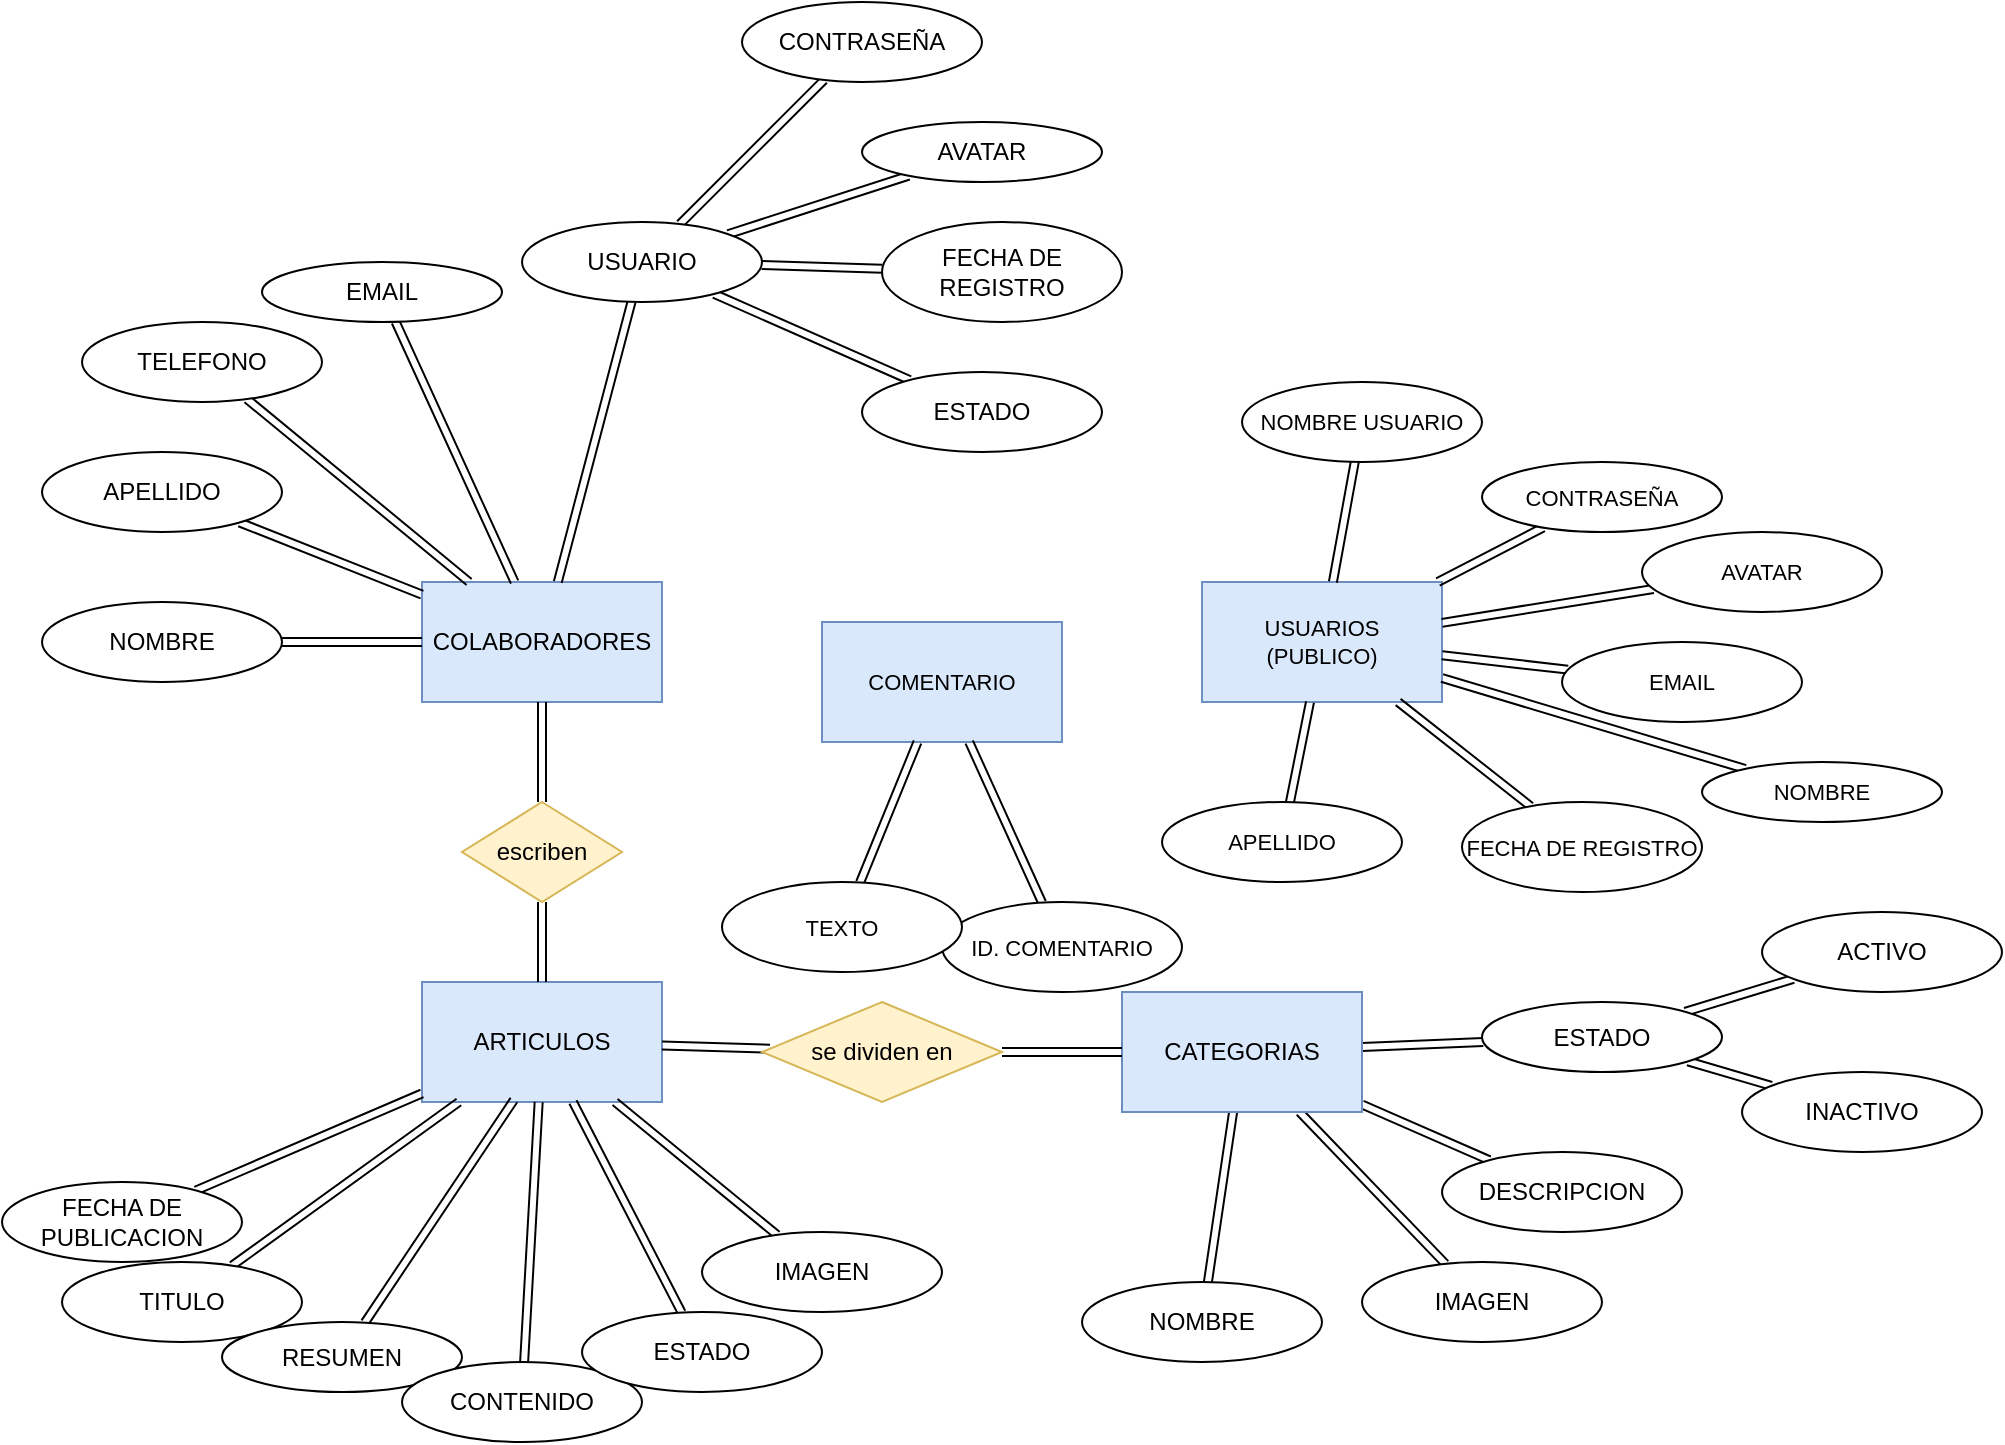 <mxfile version="21.3.2" type="github">
  <diagram name="Página-1" id="MAWcZr7gNyCnPVqW4qMv">
    <mxGraphModel dx="1648" dy="746" grid="1" gridSize="10" guides="1" tooltips="1" connect="1" arrows="1" fold="1" page="1" pageScale="1" pageWidth="827" pageHeight="1169" math="0" shadow="0">
      <root>
        <mxCell id="0" />
        <mxCell id="1" parent="0" />
        <mxCell id="kaFf4kRh5IlnlxzWk7b9-1" value="COLABORADORES" style="rounded=0;whiteSpace=wrap;html=1;fillColor=#dae8fc;strokeColor=#6c8ebf;" vertex="1" parent="1">
          <mxGeometry x="-10" y="430" width="120" height="60" as="geometry" />
        </mxCell>
        <mxCell id="kaFf4kRh5IlnlxzWk7b9-2" value="ARTICULOS" style="rounded=0;whiteSpace=wrap;html=1;fillColor=#dae8fc;strokeColor=#6c8ebf;" vertex="1" parent="1">
          <mxGeometry x="-10" y="630" width="120" height="60" as="geometry" />
        </mxCell>
        <mxCell id="kaFf4kRh5IlnlxzWk7b9-33" style="rounded=0;orthogonalLoop=1;jettySize=auto;html=1;shape=link;" edge="1" parent="1" source="kaFf4kRh5IlnlxzWk7b9-3" target="kaFf4kRh5IlnlxzWk7b9-25">
          <mxGeometry relative="1" as="geometry" />
        </mxCell>
        <mxCell id="kaFf4kRh5IlnlxzWk7b9-34" style="rounded=0;orthogonalLoop=1;jettySize=auto;html=1;shape=link;" edge="1" parent="1" source="kaFf4kRh5IlnlxzWk7b9-3" target="kaFf4kRh5IlnlxzWk7b9-23">
          <mxGeometry relative="1" as="geometry" />
        </mxCell>
        <mxCell id="kaFf4kRh5IlnlxzWk7b9-35" style="rounded=0;orthogonalLoop=1;jettySize=auto;html=1;shape=link;" edge="1" parent="1" source="kaFf4kRh5IlnlxzWk7b9-3" target="kaFf4kRh5IlnlxzWk7b9-24">
          <mxGeometry relative="1" as="geometry" />
        </mxCell>
        <mxCell id="kaFf4kRh5IlnlxzWk7b9-36" style="rounded=0;orthogonalLoop=1;jettySize=auto;html=1;shape=link;" edge="1" parent="1" source="kaFf4kRh5IlnlxzWk7b9-3" target="kaFf4kRh5IlnlxzWk7b9-22">
          <mxGeometry relative="1" as="geometry" />
        </mxCell>
        <mxCell id="kaFf4kRh5IlnlxzWk7b9-3" value="CATEGORIAS" style="rounded=0;whiteSpace=wrap;html=1;fillColor=#dae8fc;strokeColor=#6c8ebf;" vertex="1" parent="1">
          <mxGeometry x="340" y="635" width="120" height="60" as="geometry" />
        </mxCell>
        <mxCell id="kaFf4kRh5IlnlxzWk7b9-48" style="edgeStyle=none;shape=link;rounded=0;orthogonalLoop=1;jettySize=auto;html=1;entryX=0;entryY=0.5;entryDx=0;entryDy=0;labelBackgroundColor=default;strokeColor=default;fontFamily=Helvetica;fontSize=11;fontColor=default;endArrow=classic;" edge="1" parent="1" source="kaFf4kRh5IlnlxzWk7b9-4" target="kaFf4kRh5IlnlxzWk7b9-1">
          <mxGeometry relative="1" as="geometry" />
        </mxCell>
        <mxCell id="kaFf4kRh5IlnlxzWk7b9-4" value="NOMBRE" style="ellipse;whiteSpace=wrap;html=1;" vertex="1" parent="1">
          <mxGeometry x="-200" y="440" width="120" height="40" as="geometry" />
        </mxCell>
        <mxCell id="kaFf4kRh5IlnlxzWk7b9-49" style="edgeStyle=none;shape=link;rounded=0;orthogonalLoop=1;jettySize=auto;html=1;labelBackgroundColor=default;strokeColor=default;fontFamily=Helvetica;fontSize=11;fontColor=default;endArrow=classic;" edge="1" parent="1" source="kaFf4kRh5IlnlxzWk7b9-5" target="kaFf4kRh5IlnlxzWk7b9-1">
          <mxGeometry relative="1" as="geometry" />
        </mxCell>
        <mxCell id="kaFf4kRh5IlnlxzWk7b9-5" value="APELLIDO" style="ellipse;whiteSpace=wrap;html=1;" vertex="1" parent="1">
          <mxGeometry x="-200" y="365" width="120" height="40" as="geometry" />
        </mxCell>
        <mxCell id="kaFf4kRh5IlnlxzWk7b9-52" style="edgeStyle=none;shape=link;rounded=0;orthogonalLoop=1;jettySize=auto;html=1;labelBackgroundColor=default;strokeColor=default;fontFamily=Helvetica;fontSize=11;fontColor=default;endArrow=classic;" edge="1" parent="1" source="kaFf4kRh5IlnlxzWk7b9-6" target="kaFf4kRh5IlnlxzWk7b9-1">
          <mxGeometry relative="1" as="geometry" />
        </mxCell>
        <mxCell id="kaFf4kRh5IlnlxzWk7b9-53" style="edgeStyle=none;shape=link;rounded=0;orthogonalLoop=1;jettySize=auto;html=1;labelBackgroundColor=default;strokeColor=default;fontFamily=Helvetica;fontSize=11;fontColor=default;endArrow=classic;" edge="1" parent="1" source="kaFf4kRh5IlnlxzWk7b9-6" target="kaFf4kRh5IlnlxzWk7b9-9">
          <mxGeometry relative="1" as="geometry" />
        </mxCell>
        <mxCell id="kaFf4kRh5IlnlxzWk7b9-54" style="edgeStyle=none;shape=link;rounded=0;orthogonalLoop=1;jettySize=auto;html=1;labelBackgroundColor=default;strokeColor=default;fontFamily=Helvetica;fontSize=11;fontColor=default;endArrow=classic;" edge="1" parent="1" source="kaFf4kRh5IlnlxzWk7b9-6" target="kaFf4kRh5IlnlxzWk7b9-12">
          <mxGeometry relative="1" as="geometry" />
        </mxCell>
        <mxCell id="kaFf4kRh5IlnlxzWk7b9-55" style="edgeStyle=none;shape=link;rounded=0;orthogonalLoop=1;jettySize=auto;html=1;labelBackgroundColor=default;strokeColor=default;fontFamily=Helvetica;fontSize=11;fontColor=default;endArrow=classic;" edge="1" parent="1" source="kaFf4kRh5IlnlxzWk7b9-6" target="kaFf4kRh5IlnlxzWk7b9-11">
          <mxGeometry relative="1" as="geometry" />
        </mxCell>
        <mxCell id="kaFf4kRh5IlnlxzWk7b9-56" style="edgeStyle=none;shape=link;rounded=0;orthogonalLoop=1;jettySize=auto;html=1;labelBackgroundColor=default;strokeColor=default;fontFamily=Helvetica;fontSize=11;fontColor=default;endArrow=classic;" edge="1" parent="1" source="kaFf4kRh5IlnlxzWk7b9-6" target="kaFf4kRh5IlnlxzWk7b9-10">
          <mxGeometry relative="1" as="geometry" />
        </mxCell>
        <mxCell id="kaFf4kRh5IlnlxzWk7b9-6" value="USUARIO" style="ellipse;whiteSpace=wrap;html=1;" vertex="1" parent="1">
          <mxGeometry x="40" y="250" width="120" height="40" as="geometry" />
        </mxCell>
        <mxCell id="kaFf4kRh5IlnlxzWk7b9-50" style="edgeStyle=none;shape=link;rounded=0;orthogonalLoop=1;jettySize=auto;html=1;labelBackgroundColor=default;strokeColor=default;fontFamily=Helvetica;fontSize=11;fontColor=default;endArrow=classic;" edge="1" parent="1" source="kaFf4kRh5IlnlxzWk7b9-7" target="kaFf4kRh5IlnlxzWk7b9-1">
          <mxGeometry relative="1" as="geometry" />
        </mxCell>
        <mxCell id="kaFf4kRh5IlnlxzWk7b9-7" value="TELEFONO" style="ellipse;whiteSpace=wrap;html=1;" vertex="1" parent="1">
          <mxGeometry x="-180" y="300" width="120" height="40" as="geometry" />
        </mxCell>
        <mxCell id="kaFf4kRh5IlnlxzWk7b9-51" style="edgeStyle=none;shape=link;rounded=0;orthogonalLoop=1;jettySize=auto;html=1;labelBackgroundColor=default;strokeColor=default;fontFamily=Helvetica;fontSize=11;fontColor=default;endArrow=classic;" edge="1" parent="1" source="kaFf4kRh5IlnlxzWk7b9-8" target="kaFf4kRh5IlnlxzWk7b9-1">
          <mxGeometry relative="1" as="geometry" />
        </mxCell>
        <mxCell id="kaFf4kRh5IlnlxzWk7b9-8" value="EMAIL" style="ellipse;whiteSpace=wrap;html=1;" vertex="1" parent="1">
          <mxGeometry x="-90" y="270" width="120" height="30" as="geometry" />
        </mxCell>
        <mxCell id="kaFf4kRh5IlnlxzWk7b9-9" value="CONTRASEÑA" style="ellipse;whiteSpace=wrap;html=1;" vertex="1" parent="1">
          <mxGeometry x="150" y="140" width="120" height="40" as="geometry" />
        </mxCell>
        <mxCell id="kaFf4kRh5IlnlxzWk7b9-10" value="ESTADO" style="ellipse;whiteSpace=wrap;html=1;" vertex="1" parent="1">
          <mxGeometry x="210" y="325" width="120" height="40" as="geometry" />
        </mxCell>
        <mxCell id="kaFf4kRh5IlnlxzWk7b9-11" value="FECHA DE REGISTRO" style="ellipse;whiteSpace=wrap;html=1;" vertex="1" parent="1">
          <mxGeometry x="220" y="250" width="120" height="50" as="geometry" />
        </mxCell>
        <mxCell id="kaFf4kRh5IlnlxzWk7b9-12" value="AVATAR" style="ellipse;whiteSpace=wrap;html=1;" vertex="1" parent="1">
          <mxGeometry x="210" y="200" width="120" height="30" as="geometry" />
        </mxCell>
        <mxCell id="kaFf4kRh5IlnlxzWk7b9-44" style="edgeStyle=none;shape=link;rounded=0;orthogonalLoop=1;jettySize=auto;html=1;labelBackgroundColor=default;strokeColor=default;fontFamily=Helvetica;fontSize=11;fontColor=default;endArrow=classic;" edge="1" parent="1" source="kaFf4kRh5IlnlxzWk7b9-13" target="kaFf4kRh5IlnlxzWk7b9-2">
          <mxGeometry relative="1" as="geometry" />
        </mxCell>
        <mxCell id="kaFf4kRh5IlnlxzWk7b9-46" style="edgeStyle=none;shape=link;rounded=0;orthogonalLoop=1;jettySize=auto;html=1;labelBackgroundColor=default;strokeColor=default;fontFamily=Helvetica;fontSize=11;fontColor=default;endArrow=classic;" edge="1" parent="1" source="kaFf4kRh5IlnlxzWk7b9-13" target="kaFf4kRh5IlnlxzWk7b9-1">
          <mxGeometry relative="1" as="geometry" />
        </mxCell>
        <mxCell id="kaFf4kRh5IlnlxzWk7b9-13" value="escriben" style="rhombus;whiteSpace=wrap;html=1;fillColor=#fff2cc;strokeColor=#d6b656;" vertex="1" parent="1">
          <mxGeometry x="10" y="540" width="80" height="50" as="geometry" />
        </mxCell>
        <mxCell id="kaFf4kRh5IlnlxzWk7b9-45" style="edgeStyle=none;shape=link;rounded=0;orthogonalLoop=1;jettySize=auto;html=1;labelBackgroundColor=default;strokeColor=default;fontFamily=Helvetica;fontSize=11;fontColor=default;endArrow=classic;" edge="1" parent="1" source="kaFf4kRh5IlnlxzWk7b9-14" target="kaFf4kRh5IlnlxzWk7b9-2">
          <mxGeometry relative="1" as="geometry" />
        </mxCell>
        <mxCell id="kaFf4kRh5IlnlxzWk7b9-47" style="edgeStyle=none;shape=link;rounded=0;orthogonalLoop=1;jettySize=auto;html=1;entryX=0;entryY=0.5;entryDx=0;entryDy=0;labelBackgroundColor=default;strokeColor=default;fontFamily=Helvetica;fontSize=11;fontColor=default;endArrow=classic;" edge="1" parent="1" source="kaFf4kRh5IlnlxzWk7b9-14" target="kaFf4kRh5IlnlxzWk7b9-3">
          <mxGeometry relative="1" as="geometry" />
        </mxCell>
        <mxCell id="kaFf4kRh5IlnlxzWk7b9-14" value="se dividen en" style="rhombus;whiteSpace=wrap;html=1;fillColor=#fff2cc;strokeColor=#d6b656;" vertex="1" parent="1">
          <mxGeometry x="160" y="640" width="120" height="50" as="geometry" />
        </mxCell>
        <mxCell id="kaFf4kRh5IlnlxzWk7b9-39" style="rounded=0;orthogonalLoop=1;jettySize=auto;html=1;shape=link;" edge="1" parent="1" source="kaFf4kRh5IlnlxzWk7b9-15" target="kaFf4kRh5IlnlxzWk7b9-2">
          <mxGeometry relative="1" as="geometry" />
        </mxCell>
        <mxCell id="kaFf4kRh5IlnlxzWk7b9-15" value="TITULO" style="ellipse;whiteSpace=wrap;html=1;" vertex="1" parent="1">
          <mxGeometry x="-190" y="770" width="120" height="40" as="geometry" />
        </mxCell>
        <mxCell id="kaFf4kRh5IlnlxzWk7b9-40" style="rounded=0;orthogonalLoop=1;jettySize=auto;html=1;entryX=0.383;entryY=0.983;entryDx=0;entryDy=0;entryPerimeter=0;shape=link;" edge="1" parent="1" source="kaFf4kRh5IlnlxzWk7b9-17" target="kaFf4kRh5IlnlxzWk7b9-2">
          <mxGeometry relative="1" as="geometry" />
        </mxCell>
        <mxCell id="kaFf4kRh5IlnlxzWk7b9-17" value="RESUMEN" style="ellipse;whiteSpace=wrap;html=1;" vertex="1" parent="1">
          <mxGeometry x="-110" y="800" width="120" height="35" as="geometry" />
        </mxCell>
        <mxCell id="kaFf4kRh5IlnlxzWk7b9-41" style="rounded=0;orthogonalLoop=1;jettySize=auto;html=1;shape=link;" edge="1" parent="1" source="kaFf4kRh5IlnlxzWk7b9-18" target="kaFf4kRh5IlnlxzWk7b9-2">
          <mxGeometry relative="1" as="geometry" />
        </mxCell>
        <mxCell id="kaFf4kRh5IlnlxzWk7b9-18" value="CONTENIDO" style="ellipse;whiteSpace=wrap;html=1;" vertex="1" parent="1">
          <mxGeometry x="-20" y="820" width="120" height="40" as="geometry" />
        </mxCell>
        <mxCell id="kaFf4kRh5IlnlxzWk7b9-43" style="rounded=0;orthogonalLoop=1;jettySize=auto;html=1;shape=link;" edge="1" parent="1" source="kaFf4kRh5IlnlxzWk7b9-19" target="kaFf4kRh5IlnlxzWk7b9-2">
          <mxGeometry relative="1" as="geometry" />
        </mxCell>
        <mxCell id="kaFf4kRh5IlnlxzWk7b9-19" value="IMAGEN" style="ellipse;whiteSpace=wrap;html=1;" vertex="1" parent="1">
          <mxGeometry x="130" y="755" width="120" height="40" as="geometry" />
        </mxCell>
        <mxCell id="kaFf4kRh5IlnlxzWk7b9-42" style="rounded=0;orthogonalLoop=1;jettySize=auto;html=1;shape=link;" edge="1" parent="1" source="kaFf4kRh5IlnlxzWk7b9-20" target="kaFf4kRh5IlnlxzWk7b9-2">
          <mxGeometry relative="1" as="geometry" />
        </mxCell>
        <mxCell id="kaFf4kRh5IlnlxzWk7b9-20" value="ESTADO" style="ellipse;whiteSpace=wrap;html=1;" vertex="1" parent="1">
          <mxGeometry x="70" y="795" width="120" height="40" as="geometry" />
        </mxCell>
        <mxCell id="kaFf4kRh5IlnlxzWk7b9-38" style="rounded=0;orthogonalLoop=1;jettySize=auto;html=1;shape=link;" edge="1" parent="1" source="kaFf4kRh5IlnlxzWk7b9-21" target="kaFf4kRh5IlnlxzWk7b9-2">
          <mxGeometry relative="1" as="geometry" />
        </mxCell>
        <mxCell id="kaFf4kRh5IlnlxzWk7b9-21" value="FECHA DE PUBLICACION" style="ellipse;whiteSpace=wrap;html=1;" vertex="1" parent="1">
          <mxGeometry x="-220" y="730" width="120" height="40" as="geometry" />
        </mxCell>
        <mxCell id="kaFf4kRh5IlnlxzWk7b9-22" value="NOMBRE" style="ellipse;whiteSpace=wrap;html=1;" vertex="1" parent="1">
          <mxGeometry x="320" y="780" width="120" height="40" as="geometry" />
        </mxCell>
        <mxCell id="kaFf4kRh5IlnlxzWk7b9-23" value="DESCRIPCION" style="ellipse;whiteSpace=wrap;html=1;" vertex="1" parent="1">
          <mxGeometry x="500" y="715" width="120" height="40" as="geometry" />
        </mxCell>
        <mxCell id="kaFf4kRh5IlnlxzWk7b9-24" value="IMAGEN" style="ellipse;whiteSpace=wrap;html=1;" vertex="1" parent="1">
          <mxGeometry x="460" y="770" width="120" height="40" as="geometry" />
        </mxCell>
        <mxCell id="kaFf4kRh5IlnlxzWk7b9-31" style="rounded=0;orthogonalLoop=1;jettySize=auto;html=1;shape=link;" edge="1" parent="1" source="kaFf4kRh5IlnlxzWk7b9-25" target="kaFf4kRh5IlnlxzWk7b9-27">
          <mxGeometry relative="1" as="geometry" />
        </mxCell>
        <mxCell id="kaFf4kRh5IlnlxzWk7b9-37" style="rounded=0;orthogonalLoop=1;jettySize=auto;html=1;shape=link;" edge="1" parent="1" source="kaFf4kRh5IlnlxzWk7b9-25" target="kaFf4kRh5IlnlxzWk7b9-26">
          <mxGeometry relative="1" as="geometry" />
        </mxCell>
        <mxCell id="kaFf4kRh5IlnlxzWk7b9-25" value="ESTADO" style="ellipse;whiteSpace=wrap;html=1;" vertex="1" parent="1">
          <mxGeometry x="520" y="640" width="120" height="35" as="geometry" />
        </mxCell>
        <mxCell id="kaFf4kRh5IlnlxzWk7b9-26" value="ACTIVO" style="ellipse;whiteSpace=wrap;html=1;" vertex="1" parent="1">
          <mxGeometry x="660" y="595" width="120" height="40" as="geometry" />
        </mxCell>
        <mxCell id="kaFf4kRh5IlnlxzWk7b9-27" value="INACTIVO" style="ellipse;whiteSpace=wrap;html=1;" vertex="1" parent="1">
          <mxGeometry x="650" y="675" width="120" height="40" as="geometry" />
        </mxCell>
        <mxCell id="kaFf4kRh5IlnlxzWk7b9-57" value="USUARIOS&lt;br&gt;(PUBLICO)" style="rounded=0;whiteSpace=wrap;html=1;fontFamily=Helvetica;fontSize=11;fillColor=#dae8fc;strokeColor=#6c8ebf;" vertex="1" parent="1">
          <mxGeometry x="380" y="430" width="120" height="60" as="geometry" />
        </mxCell>
        <mxCell id="kaFf4kRh5IlnlxzWk7b9-70" style="edgeStyle=none;shape=link;rounded=0;orthogonalLoop=1;jettySize=auto;html=1;labelBackgroundColor=default;strokeColor=default;fontFamily=Helvetica;fontSize=11;fontColor=default;endArrow=classic;" edge="1" parent="1" source="kaFf4kRh5IlnlxzWk7b9-58" target="kaFf4kRh5IlnlxzWk7b9-57">
          <mxGeometry relative="1" as="geometry" />
        </mxCell>
        <mxCell id="kaFf4kRh5IlnlxzWk7b9-58" value="NOMBRE" style="ellipse;whiteSpace=wrap;html=1;fontFamily=Helvetica;fontSize=11;fontColor=default;" vertex="1" parent="1">
          <mxGeometry x="630" y="520" width="120" height="30" as="geometry" />
        </mxCell>
        <mxCell id="kaFf4kRh5IlnlxzWk7b9-68" style="edgeStyle=none;shape=link;rounded=0;orthogonalLoop=1;jettySize=auto;html=1;labelBackgroundColor=default;strokeColor=default;fontFamily=Helvetica;fontSize=11;fontColor=default;endArrow=classic;" edge="1" parent="1" source="kaFf4kRh5IlnlxzWk7b9-59" target="kaFf4kRh5IlnlxzWk7b9-57">
          <mxGeometry relative="1" as="geometry" />
        </mxCell>
        <mxCell id="kaFf4kRh5IlnlxzWk7b9-59" value="APELLIDO" style="ellipse;whiteSpace=wrap;html=1;fontFamily=Helvetica;fontSize=11;fontColor=default;" vertex="1" parent="1">
          <mxGeometry x="360" y="540" width="120" height="40" as="geometry" />
        </mxCell>
        <mxCell id="kaFf4kRh5IlnlxzWk7b9-74" style="edgeStyle=none;shape=link;rounded=0;orthogonalLoop=1;jettySize=auto;html=1;labelBackgroundColor=default;strokeColor=default;fontFamily=Helvetica;fontSize=11;fontColor=default;endArrow=classic;" edge="1" parent="1" source="kaFf4kRh5IlnlxzWk7b9-60" target="kaFf4kRh5IlnlxzWk7b9-57">
          <mxGeometry relative="1" as="geometry" />
        </mxCell>
        <mxCell id="kaFf4kRh5IlnlxzWk7b9-60" value="NOMBRE USUARIO" style="ellipse;whiteSpace=wrap;html=1;fontFamily=Helvetica;fontSize=11;fontColor=default;" vertex="1" parent="1">
          <mxGeometry x="400" y="330" width="120" height="40" as="geometry" />
        </mxCell>
        <mxCell id="kaFf4kRh5IlnlxzWk7b9-72" style="edgeStyle=none;shape=link;rounded=0;orthogonalLoop=1;jettySize=auto;html=1;labelBackgroundColor=default;strokeColor=default;fontFamily=Helvetica;fontSize=11;fontColor=default;endArrow=classic;" edge="1" parent="1" source="kaFf4kRh5IlnlxzWk7b9-61" target="kaFf4kRh5IlnlxzWk7b9-57">
          <mxGeometry relative="1" as="geometry" />
        </mxCell>
        <mxCell id="kaFf4kRh5IlnlxzWk7b9-61" value="AVATAR" style="ellipse;whiteSpace=wrap;html=1;fontFamily=Helvetica;fontSize=11;fontColor=default;" vertex="1" parent="1">
          <mxGeometry x="600" y="405" width="120" height="40" as="geometry" />
        </mxCell>
        <mxCell id="kaFf4kRh5IlnlxzWk7b9-69" style="edgeStyle=none;shape=link;rounded=0;orthogonalLoop=1;jettySize=auto;html=1;labelBackgroundColor=default;strokeColor=default;fontFamily=Helvetica;fontSize=11;fontColor=default;endArrow=classic;" edge="1" parent="1" source="kaFf4kRh5IlnlxzWk7b9-62" target="kaFf4kRh5IlnlxzWk7b9-57">
          <mxGeometry relative="1" as="geometry" />
        </mxCell>
        <mxCell id="kaFf4kRh5IlnlxzWk7b9-62" value="FECHA DE REGISTRO" style="ellipse;whiteSpace=wrap;html=1;fontFamily=Helvetica;fontSize=11;fontColor=default;" vertex="1" parent="1">
          <mxGeometry x="510" y="540" width="120" height="45" as="geometry" />
        </mxCell>
        <mxCell id="kaFf4kRh5IlnlxzWk7b9-71" style="edgeStyle=none;shape=link;rounded=0;orthogonalLoop=1;jettySize=auto;html=1;labelBackgroundColor=default;strokeColor=default;fontFamily=Helvetica;fontSize=11;fontColor=default;endArrow=classic;" edge="1" parent="1" source="kaFf4kRh5IlnlxzWk7b9-63" target="kaFf4kRh5IlnlxzWk7b9-57">
          <mxGeometry relative="1" as="geometry" />
        </mxCell>
        <mxCell id="kaFf4kRh5IlnlxzWk7b9-63" value="EMAIL" style="ellipse;whiteSpace=wrap;html=1;fontFamily=Helvetica;fontSize=11;fontColor=default;" vertex="1" parent="1">
          <mxGeometry x="560" y="460" width="120" height="40" as="geometry" />
        </mxCell>
        <mxCell id="kaFf4kRh5IlnlxzWk7b9-73" style="edgeStyle=none;shape=link;rounded=0;orthogonalLoop=1;jettySize=auto;html=1;labelBackgroundColor=default;strokeColor=default;fontFamily=Helvetica;fontSize=11;fontColor=default;endArrow=classic;" edge="1" parent="1" source="kaFf4kRh5IlnlxzWk7b9-64" target="kaFf4kRh5IlnlxzWk7b9-57">
          <mxGeometry relative="1" as="geometry" />
        </mxCell>
        <mxCell id="kaFf4kRh5IlnlxzWk7b9-64" value="CONTRASEÑA" style="ellipse;whiteSpace=wrap;html=1;fontFamily=Helvetica;fontSize=11;fontColor=default;" vertex="1" parent="1">
          <mxGeometry x="520" y="370" width="120" height="35" as="geometry" />
        </mxCell>
        <mxCell id="kaFf4kRh5IlnlxzWk7b9-65" value="COMENTARIO" style="rounded=0;whiteSpace=wrap;html=1;fontFamily=Helvetica;fontSize=11;fillColor=#dae8fc;strokeColor=#6c8ebf;" vertex="1" parent="1">
          <mxGeometry x="190" y="450" width="120" height="60" as="geometry" />
        </mxCell>
        <mxCell id="kaFf4kRh5IlnlxzWk7b9-76" style="edgeStyle=none;shape=link;rounded=0;orthogonalLoop=1;jettySize=auto;html=1;labelBackgroundColor=default;strokeColor=default;fontFamily=Helvetica;fontSize=11;fontColor=default;endArrow=classic;" edge="1" parent="1" source="kaFf4kRh5IlnlxzWk7b9-66" target="kaFf4kRh5IlnlxzWk7b9-65">
          <mxGeometry relative="1" as="geometry" />
        </mxCell>
        <mxCell id="kaFf4kRh5IlnlxzWk7b9-66" value="ID. COMENTARIO" style="ellipse;whiteSpace=wrap;html=1;fontFamily=Helvetica;fontSize=11;fontColor=default;" vertex="1" parent="1">
          <mxGeometry x="250" y="590" width="120" height="45" as="geometry" />
        </mxCell>
        <mxCell id="kaFf4kRh5IlnlxzWk7b9-75" style="edgeStyle=none;shape=link;rounded=0;orthogonalLoop=1;jettySize=auto;html=1;labelBackgroundColor=default;strokeColor=default;fontFamily=Helvetica;fontSize=11;fontColor=default;endArrow=classic;" edge="1" parent="1" source="kaFf4kRh5IlnlxzWk7b9-67" target="kaFf4kRh5IlnlxzWk7b9-65">
          <mxGeometry relative="1" as="geometry" />
        </mxCell>
        <mxCell id="kaFf4kRh5IlnlxzWk7b9-67" value="TEXTO" style="ellipse;whiteSpace=wrap;html=1;fontFamily=Helvetica;fontSize=11;fontColor=default;" vertex="1" parent="1">
          <mxGeometry x="140" y="580" width="120" height="45" as="geometry" />
        </mxCell>
      </root>
    </mxGraphModel>
  </diagram>
</mxfile>
